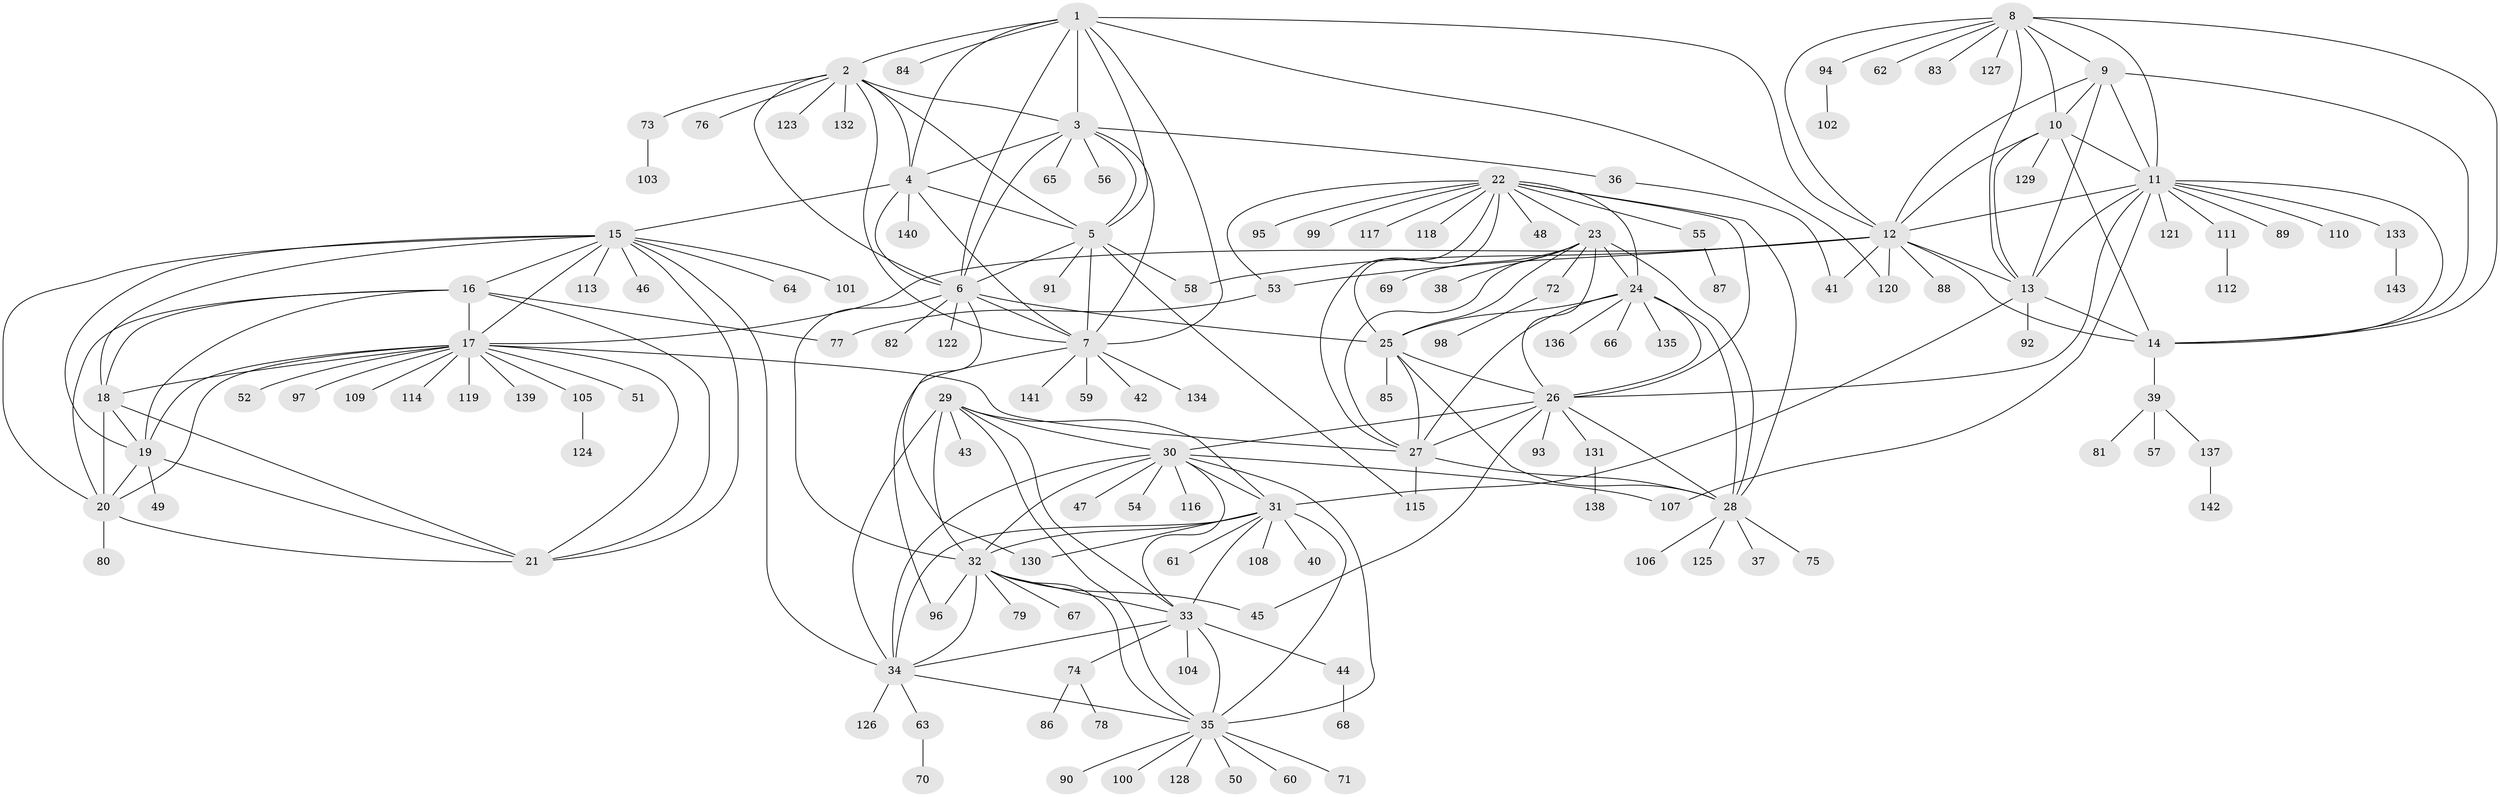 // coarse degree distribution, {7: 0.011764705882352941, 6: 0.023529411764705882, 3: 0.011764705882352941, 5: 0.023529411764705882, 4: 0.011764705882352941, 2: 0.023529411764705882, 8: 0.011764705882352941, 1: 0.8235294117647058, 16: 0.011764705882352941, 13: 0.011764705882352941, 18: 0.011764705882352941, 17: 0.011764705882352941, 14: 0.011764705882352941}
// Generated by graph-tools (version 1.1) at 2025/57/03/04/25 21:57:47]
// undirected, 143 vertices, 233 edges
graph export_dot {
graph [start="1"]
  node [color=gray90,style=filled];
  1;
  2;
  3;
  4;
  5;
  6;
  7;
  8;
  9;
  10;
  11;
  12;
  13;
  14;
  15;
  16;
  17;
  18;
  19;
  20;
  21;
  22;
  23;
  24;
  25;
  26;
  27;
  28;
  29;
  30;
  31;
  32;
  33;
  34;
  35;
  36;
  37;
  38;
  39;
  40;
  41;
  42;
  43;
  44;
  45;
  46;
  47;
  48;
  49;
  50;
  51;
  52;
  53;
  54;
  55;
  56;
  57;
  58;
  59;
  60;
  61;
  62;
  63;
  64;
  65;
  66;
  67;
  68;
  69;
  70;
  71;
  72;
  73;
  74;
  75;
  76;
  77;
  78;
  79;
  80;
  81;
  82;
  83;
  84;
  85;
  86;
  87;
  88;
  89;
  90;
  91;
  92;
  93;
  94;
  95;
  96;
  97;
  98;
  99;
  100;
  101;
  102;
  103;
  104;
  105;
  106;
  107;
  108;
  109;
  110;
  111;
  112;
  113;
  114;
  115;
  116;
  117;
  118;
  119;
  120;
  121;
  122;
  123;
  124;
  125;
  126;
  127;
  128;
  129;
  130;
  131;
  132;
  133;
  134;
  135;
  136;
  137;
  138;
  139;
  140;
  141;
  142;
  143;
  1 -- 2;
  1 -- 3;
  1 -- 4;
  1 -- 5;
  1 -- 6;
  1 -- 7;
  1 -- 12;
  1 -- 84;
  1 -- 120;
  2 -- 3;
  2 -- 4;
  2 -- 5;
  2 -- 6;
  2 -- 7;
  2 -- 73;
  2 -- 76;
  2 -- 123;
  2 -- 132;
  3 -- 4;
  3 -- 5;
  3 -- 6;
  3 -- 7;
  3 -- 36;
  3 -- 56;
  3 -- 65;
  4 -- 5;
  4 -- 6;
  4 -- 7;
  4 -- 15;
  4 -- 140;
  5 -- 6;
  5 -- 7;
  5 -- 58;
  5 -- 91;
  5 -- 115;
  6 -- 7;
  6 -- 25;
  6 -- 32;
  6 -- 82;
  6 -- 122;
  6 -- 130;
  7 -- 42;
  7 -- 59;
  7 -- 96;
  7 -- 134;
  7 -- 141;
  8 -- 9;
  8 -- 10;
  8 -- 11;
  8 -- 12;
  8 -- 13;
  8 -- 14;
  8 -- 62;
  8 -- 83;
  8 -- 94;
  8 -- 127;
  9 -- 10;
  9 -- 11;
  9 -- 12;
  9 -- 13;
  9 -- 14;
  10 -- 11;
  10 -- 12;
  10 -- 13;
  10 -- 14;
  10 -- 129;
  11 -- 12;
  11 -- 13;
  11 -- 14;
  11 -- 26;
  11 -- 89;
  11 -- 107;
  11 -- 110;
  11 -- 111;
  11 -- 121;
  11 -- 133;
  12 -- 13;
  12 -- 14;
  12 -- 17;
  12 -- 41;
  12 -- 53;
  12 -- 58;
  12 -- 88;
  12 -- 120;
  13 -- 14;
  13 -- 31;
  13 -- 92;
  14 -- 39;
  15 -- 16;
  15 -- 17;
  15 -- 18;
  15 -- 19;
  15 -- 20;
  15 -- 21;
  15 -- 34;
  15 -- 46;
  15 -- 64;
  15 -- 101;
  15 -- 113;
  16 -- 17;
  16 -- 18;
  16 -- 19;
  16 -- 20;
  16 -- 21;
  16 -- 77;
  17 -- 18;
  17 -- 19;
  17 -- 20;
  17 -- 21;
  17 -- 27;
  17 -- 51;
  17 -- 52;
  17 -- 97;
  17 -- 105;
  17 -- 109;
  17 -- 114;
  17 -- 119;
  17 -- 139;
  18 -- 19;
  18 -- 20;
  18 -- 21;
  19 -- 20;
  19 -- 21;
  19 -- 49;
  20 -- 21;
  20 -- 80;
  22 -- 23;
  22 -- 24;
  22 -- 25;
  22 -- 26;
  22 -- 27;
  22 -- 28;
  22 -- 48;
  22 -- 53;
  22 -- 55;
  22 -- 95;
  22 -- 99;
  22 -- 117;
  22 -- 118;
  23 -- 24;
  23 -- 25;
  23 -- 26;
  23 -- 27;
  23 -- 28;
  23 -- 38;
  23 -- 69;
  23 -- 72;
  24 -- 25;
  24 -- 26;
  24 -- 27;
  24 -- 28;
  24 -- 66;
  24 -- 135;
  24 -- 136;
  25 -- 26;
  25 -- 27;
  25 -- 28;
  25 -- 85;
  26 -- 27;
  26 -- 28;
  26 -- 30;
  26 -- 45;
  26 -- 93;
  26 -- 131;
  27 -- 28;
  27 -- 115;
  28 -- 37;
  28 -- 75;
  28 -- 106;
  28 -- 125;
  29 -- 30;
  29 -- 31;
  29 -- 32;
  29 -- 33;
  29 -- 34;
  29 -- 35;
  29 -- 43;
  30 -- 31;
  30 -- 32;
  30 -- 33;
  30 -- 34;
  30 -- 35;
  30 -- 47;
  30 -- 54;
  30 -- 107;
  30 -- 116;
  31 -- 32;
  31 -- 33;
  31 -- 34;
  31 -- 35;
  31 -- 40;
  31 -- 61;
  31 -- 108;
  31 -- 130;
  32 -- 33;
  32 -- 34;
  32 -- 35;
  32 -- 45;
  32 -- 67;
  32 -- 79;
  32 -- 96;
  33 -- 34;
  33 -- 35;
  33 -- 44;
  33 -- 74;
  33 -- 104;
  34 -- 35;
  34 -- 63;
  34 -- 126;
  35 -- 50;
  35 -- 60;
  35 -- 71;
  35 -- 90;
  35 -- 100;
  35 -- 128;
  36 -- 41;
  39 -- 57;
  39 -- 81;
  39 -- 137;
  44 -- 68;
  53 -- 77;
  55 -- 87;
  63 -- 70;
  72 -- 98;
  73 -- 103;
  74 -- 78;
  74 -- 86;
  94 -- 102;
  105 -- 124;
  111 -- 112;
  131 -- 138;
  133 -- 143;
  137 -- 142;
}
